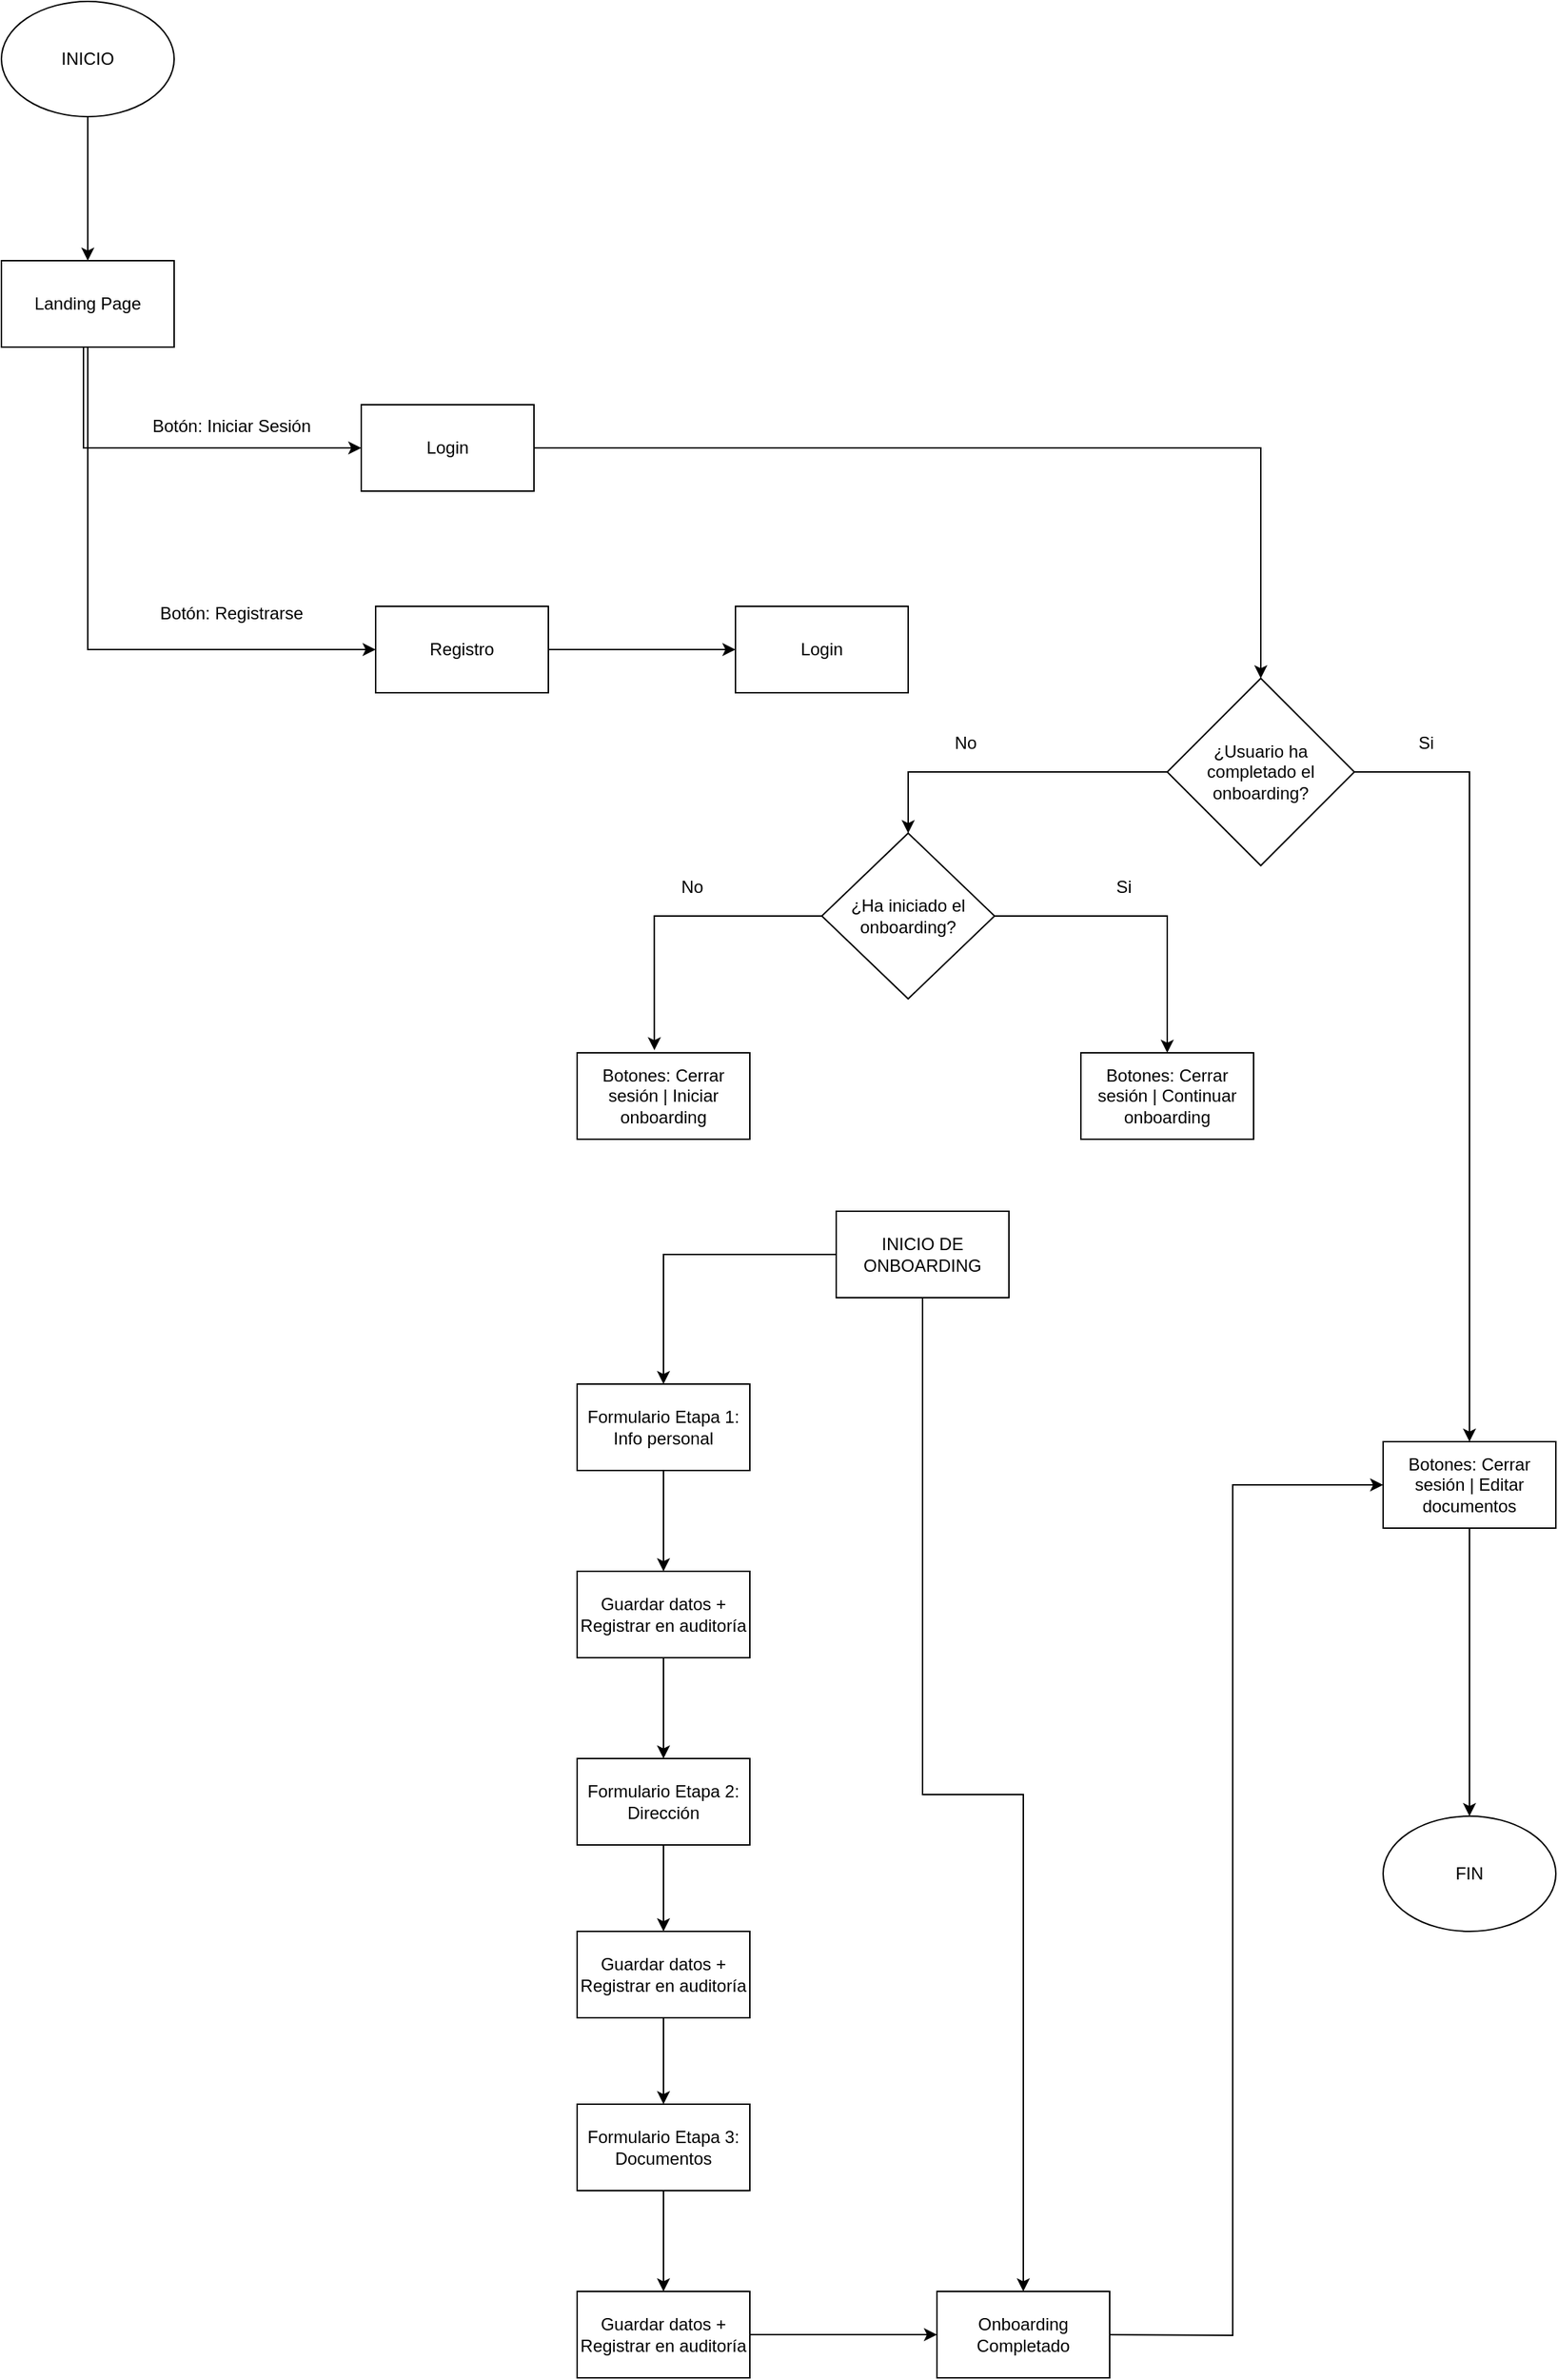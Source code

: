 <mxfile version="26.1.3">
  <diagram name="Página-1" id="6bosSxrM0qYee-80OabL">
    <mxGraphModel dx="1042" dy="1734" grid="1" gridSize="10" guides="1" tooltips="1" connect="1" arrows="1" fold="1" page="1" pageScale="1" pageWidth="827" pageHeight="1169" math="0" shadow="0">
      <root>
        <mxCell id="0" />
        <mxCell id="1" parent="0" />
        <mxCell id="wyoGJI5phzZIUJ4gvNs1-5" style="edgeStyle=orthogonalEdgeStyle;rounded=0;orthogonalLoop=1;jettySize=auto;html=1;entryX=0;entryY=0.5;entryDx=0;entryDy=0;" edge="1" parent="1" target="wyoGJI5phzZIUJ4gvNs1-8">
          <mxGeometry relative="1" as="geometry">
            <mxPoint x="410" y="160" as="sourcePoint" />
            <mxPoint x="430" y="400" as="targetPoint" />
            <Array as="points">
              <mxPoint x="410" y="370" />
            </Array>
          </mxGeometry>
        </mxCell>
        <mxCell id="wyoGJI5phzZIUJ4gvNs1-10" style="edgeStyle=orthogonalEdgeStyle;rounded=0;orthogonalLoop=1;jettySize=auto;html=1;exitX=0.5;exitY=1;exitDx=0;exitDy=0;entryX=0;entryY=0.5;entryDx=0;entryDy=0;" edge="1" parent="1">
          <mxGeometry relative="1" as="geometry">
            <mxPoint x="400" y="160" as="sourcePoint" />
            <mxPoint x="600" y="230" as="targetPoint" />
            <Array as="points">
              <mxPoint x="407" y="160" />
              <mxPoint x="407" y="230" />
            </Array>
          </mxGeometry>
        </mxCell>
        <mxCell id="wyoGJI5phzZIUJ4gvNs1-14" style="edgeStyle=orthogonalEdgeStyle;rounded=0;orthogonalLoop=1;jettySize=auto;html=1;entryX=0.5;entryY=0;entryDx=0;entryDy=0;" edge="1" parent="1" source="wyoGJI5phzZIUJ4gvNs1-2" target="wyoGJI5phzZIUJ4gvNs1-13">
          <mxGeometry relative="1" as="geometry" />
        </mxCell>
        <mxCell id="wyoGJI5phzZIUJ4gvNs1-2" value="INICIO" style="ellipse;whiteSpace=wrap;html=1;" vertex="1" parent="1">
          <mxGeometry x="350" y="-80" width="120" height="80" as="geometry" />
        </mxCell>
        <mxCell id="wyoGJI5phzZIUJ4gvNs1-17" style="edgeStyle=orthogonalEdgeStyle;rounded=0;orthogonalLoop=1;jettySize=auto;html=1;entryX=0;entryY=0.5;entryDx=0;entryDy=0;" edge="1" parent="1" source="wyoGJI5phzZIUJ4gvNs1-8" target="wyoGJI5phzZIUJ4gvNs1-16">
          <mxGeometry relative="1" as="geometry" />
        </mxCell>
        <mxCell id="wyoGJI5phzZIUJ4gvNs1-8" value="Registro" style="rounded=0;whiteSpace=wrap;html=1;" vertex="1" parent="1">
          <mxGeometry x="610" y="340" width="120" height="60" as="geometry" />
        </mxCell>
        <mxCell id="wyoGJI5phzZIUJ4gvNs1-19" style="edgeStyle=orthogonalEdgeStyle;rounded=0;orthogonalLoop=1;jettySize=auto;html=1;exitX=1;exitY=0.5;exitDx=0;exitDy=0;entryX=0.5;entryY=0;entryDx=0;entryDy=0;" edge="1" parent="1" source="wyoGJI5phzZIUJ4gvNs1-9" target="wyoGJI5phzZIUJ4gvNs1-18">
          <mxGeometry relative="1" as="geometry">
            <mxPoint x="790" y="245" as="sourcePoint" />
            <mxPoint x="1170" y="215" as="targetPoint" />
          </mxGeometry>
        </mxCell>
        <mxCell id="wyoGJI5phzZIUJ4gvNs1-9" value="Login" style="rounded=0;whiteSpace=wrap;html=1;" vertex="1" parent="1">
          <mxGeometry x="600" y="200" width="120" height="60" as="geometry" />
        </mxCell>
        <mxCell id="wyoGJI5phzZIUJ4gvNs1-11" value="Botón: Iniciar Sesión" style="text;html=1;align=center;verticalAlign=middle;whiteSpace=wrap;rounded=0;" vertex="1" parent="1">
          <mxGeometry x="440" y="200" width="140" height="30" as="geometry" />
        </mxCell>
        <mxCell id="wyoGJI5phzZIUJ4gvNs1-12" value="Botón: Registrarse" style="text;html=1;align=center;verticalAlign=middle;whiteSpace=wrap;rounded=0;" vertex="1" parent="1">
          <mxGeometry x="440" y="330" width="140" height="30" as="geometry" />
        </mxCell>
        <mxCell id="wyoGJI5phzZIUJ4gvNs1-13" value="Landing Page" style="rounded=0;whiteSpace=wrap;html=1;" vertex="1" parent="1">
          <mxGeometry x="350" y="100" width="120" height="60" as="geometry" />
        </mxCell>
        <mxCell id="wyoGJI5phzZIUJ4gvNs1-16" value="Login" style="rounded=0;whiteSpace=wrap;html=1;" vertex="1" parent="1">
          <mxGeometry x="860" y="340" width="120" height="60" as="geometry" />
        </mxCell>
        <mxCell id="wyoGJI5phzZIUJ4gvNs1-21" style="edgeStyle=orthogonalEdgeStyle;rounded=0;orthogonalLoop=1;jettySize=auto;html=1;" edge="1" parent="1" source="wyoGJI5phzZIUJ4gvNs1-18" target="wyoGJI5phzZIUJ4gvNs1-20">
          <mxGeometry relative="1" as="geometry" />
        </mxCell>
        <mxCell id="wyoGJI5phzZIUJ4gvNs1-24" style="edgeStyle=orthogonalEdgeStyle;rounded=0;orthogonalLoop=1;jettySize=auto;html=1;entryX=0.5;entryY=0;entryDx=0;entryDy=0;" edge="1" parent="1" source="wyoGJI5phzZIUJ4gvNs1-18" target="wyoGJI5phzZIUJ4gvNs1-23">
          <mxGeometry relative="1" as="geometry" />
        </mxCell>
        <mxCell id="wyoGJI5phzZIUJ4gvNs1-18" value="¿Usuario ha completado el onboarding?" style="rhombus;whiteSpace=wrap;html=1;" vertex="1" parent="1">
          <mxGeometry x="1160" y="390" width="130" height="130" as="geometry" />
        </mxCell>
        <mxCell id="wyoGJI5phzZIUJ4gvNs1-53" style="edgeStyle=orthogonalEdgeStyle;rounded=0;orthogonalLoop=1;jettySize=auto;html=1;entryX=0.5;entryY=0;entryDx=0;entryDy=0;" edge="1" parent="1" source="wyoGJI5phzZIUJ4gvNs1-20" target="wyoGJI5phzZIUJ4gvNs1-52">
          <mxGeometry relative="1" as="geometry" />
        </mxCell>
        <mxCell id="wyoGJI5phzZIUJ4gvNs1-20" value="Botones: Cerrar sesión | Editar documentos" style="rounded=0;whiteSpace=wrap;html=1;" vertex="1" parent="1">
          <mxGeometry x="1310" y="920" width="120" height="60" as="geometry" />
        </mxCell>
        <mxCell id="wyoGJI5phzZIUJ4gvNs1-22" value="Si" style="text;html=1;align=center;verticalAlign=middle;whiteSpace=wrap;rounded=0;" vertex="1" parent="1">
          <mxGeometry x="1310" y="420" width="60" height="30" as="geometry" />
        </mxCell>
        <mxCell id="wyoGJI5phzZIUJ4gvNs1-29" style="edgeStyle=orthogonalEdgeStyle;rounded=0;orthogonalLoop=1;jettySize=auto;html=1;entryX=0.5;entryY=0;entryDx=0;entryDy=0;" edge="1" parent="1" source="wyoGJI5phzZIUJ4gvNs1-23" target="wyoGJI5phzZIUJ4gvNs1-26">
          <mxGeometry relative="1" as="geometry" />
        </mxCell>
        <mxCell id="wyoGJI5phzZIUJ4gvNs1-23" value="¿Ha iniciado el onboarding?" style="rhombus;whiteSpace=wrap;html=1;" vertex="1" parent="1">
          <mxGeometry x="920" y="497.5" width="120" height="115" as="geometry" />
        </mxCell>
        <mxCell id="wyoGJI5phzZIUJ4gvNs1-25" value="No" style="text;html=1;align=center;verticalAlign=middle;whiteSpace=wrap;rounded=0;" vertex="1" parent="1">
          <mxGeometry x="990" y="420" width="60" height="30" as="geometry" />
        </mxCell>
        <mxCell id="wyoGJI5phzZIUJ4gvNs1-26" value="Botones: Cerrar sesión | Continuar onboarding" style="rounded=0;whiteSpace=wrap;html=1;" vertex="1" parent="1">
          <mxGeometry x="1100" y="650" width="120" height="60" as="geometry" />
        </mxCell>
        <mxCell id="wyoGJI5phzZIUJ4gvNs1-27" value="Botones: Cerrar sesión | Iniciar onboarding" style="rounded=0;whiteSpace=wrap;html=1;" vertex="1" parent="1">
          <mxGeometry x="750" y="650" width="120" height="60" as="geometry" />
        </mxCell>
        <mxCell id="wyoGJI5phzZIUJ4gvNs1-28" style="edgeStyle=orthogonalEdgeStyle;rounded=0;orthogonalLoop=1;jettySize=auto;html=1;entryX=0.447;entryY=-0.03;entryDx=0;entryDy=0;entryPerimeter=0;" edge="1" parent="1" source="wyoGJI5phzZIUJ4gvNs1-23" target="wyoGJI5phzZIUJ4gvNs1-27">
          <mxGeometry relative="1" as="geometry" />
        </mxCell>
        <mxCell id="wyoGJI5phzZIUJ4gvNs1-31" value="No" style="text;html=1;align=center;verticalAlign=middle;whiteSpace=wrap;rounded=0;" vertex="1" parent="1">
          <mxGeometry x="800" y="520" width="60" height="30" as="geometry" />
        </mxCell>
        <mxCell id="wyoGJI5phzZIUJ4gvNs1-32" value="Si" style="text;html=1;align=center;verticalAlign=middle;whiteSpace=wrap;rounded=0;" vertex="1" parent="1">
          <mxGeometry x="1100" y="520" width="60" height="30" as="geometry" />
        </mxCell>
        <mxCell id="wyoGJI5phzZIUJ4gvNs1-41" style="edgeStyle=orthogonalEdgeStyle;rounded=0;orthogonalLoop=1;jettySize=auto;html=1;entryX=0.5;entryY=0;entryDx=0;entryDy=0;" edge="1" parent="1" source="wyoGJI5phzZIUJ4gvNs1-33" target="wyoGJI5phzZIUJ4gvNs1-34">
          <mxGeometry relative="1" as="geometry" />
        </mxCell>
        <mxCell id="wyoGJI5phzZIUJ4gvNs1-49" style="edgeStyle=orthogonalEdgeStyle;rounded=0;orthogonalLoop=1;jettySize=auto;html=1;" edge="1" parent="1" source="wyoGJI5phzZIUJ4gvNs1-33" target="wyoGJI5phzZIUJ4gvNs1-40">
          <mxGeometry relative="1" as="geometry" />
        </mxCell>
        <mxCell id="wyoGJI5phzZIUJ4gvNs1-33" value="INICIO DE ONBOARDING" style="rounded=0;whiteSpace=wrap;html=1;" vertex="1" parent="1">
          <mxGeometry x="930" y="760" width="120" height="60" as="geometry" />
        </mxCell>
        <mxCell id="wyoGJI5phzZIUJ4gvNs1-42" style="edgeStyle=orthogonalEdgeStyle;rounded=0;orthogonalLoop=1;jettySize=auto;html=1;entryX=0.5;entryY=0;entryDx=0;entryDy=0;" edge="1" parent="1" source="wyoGJI5phzZIUJ4gvNs1-34" target="wyoGJI5phzZIUJ4gvNs1-35">
          <mxGeometry relative="1" as="geometry" />
        </mxCell>
        <mxCell id="wyoGJI5phzZIUJ4gvNs1-34" value="Formulario Etapa 1: Info personal" style="rounded=0;whiteSpace=wrap;html=1;" vertex="1" parent="1">
          <mxGeometry x="750" y="880" width="120" height="60" as="geometry" />
        </mxCell>
        <mxCell id="wyoGJI5phzZIUJ4gvNs1-43" style="edgeStyle=orthogonalEdgeStyle;rounded=0;orthogonalLoop=1;jettySize=auto;html=1;entryX=0.5;entryY=0;entryDx=0;entryDy=0;" edge="1" parent="1" source="wyoGJI5phzZIUJ4gvNs1-35" target="wyoGJI5phzZIUJ4gvNs1-36">
          <mxGeometry relative="1" as="geometry" />
        </mxCell>
        <mxCell id="wyoGJI5phzZIUJ4gvNs1-35" value="Guardar datos + Registrar en auditoría" style="rounded=0;whiteSpace=wrap;html=1;" vertex="1" parent="1">
          <mxGeometry x="750" y="1010" width="120" height="60" as="geometry" />
        </mxCell>
        <mxCell id="wyoGJI5phzZIUJ4gvNs1-44" style="edgeStyle=orthogonalEdgeStyle;rounded=0;orthogonalLoop=1;jettySize=auto;html=1;entryX=0.5;entryY=0;entryDx=0;entryDy=0;" edge="1" parent="1" source="wyoGJI5phzZIUJ4gvNs1-36" target="wyoGJI5phzZIUJ4gvNs1-37">
          <mxGeometry relative="1" as="geometry" />
        </mxCell>
        <mxCell id="wyoGJI5phzZIUJ4gvNs1-36" value="Formulario Etapa 2: Dirección" style="rounded=0;whiteSpace=wrap;html=1;" vertex="1" parent="1">
          <mxGeometry x="750" y="1140" width="120" height="60" as="geometry" />
        </mxCell>
        <mxCell id="wyoGJI5phzZIUJ4gvNs1-45" style="edgeStyle=orthogonalEdgeStyle;rounded=0;orthogonalLoop=1;jettySize=auto;html=1;entryX=0.5;entryY=0;entryDx=0;entryDy=0;" edge="1" parent="1" source="wyoGJI5phzZIUJ4gvNs1-37" target="wyoGJI5phzZIUJ4gvNs1-39">
          <mxGeometry relative="1" as="geometry" />
        </mxCell>
        <mxCell id="wyoGJI5phzZIUJ4gvNs1-37" value="Guardar datos + Registrar en auditoría" style="rounded=0;whiteSpace=wrap;html=1;" vertex="1" parent="1">
          <mxGeometry x="750" y="1260" width="120" height="60" as="geometry" />
        </mxCell>
        <mxCell id="wyoGJI5phzZIUJ4gvNs1-48" style="edgeStyle=orthogonalEdgeStyle;rounded=0;orthogonalLoop=1;jettySize=auto;html=1;entryX=0;entryY=0.5;entryDx=0;entryDy=0;" edge="1" parent="1" source="wyoGJI5phzZIUJ4gvNs1-38" target="wyoGJI5phzZIUJ4gvNs1-40">
          <mxGeometry relative="1" as="geometry" />
        </mxCell>
        <mxCell id="wyoGJI5phzZIUJ4gvNs1-38" value="Guardar datos + Registrar en auditoría" style="rounded=0;whiteSpace=wrap;html=1;" vertex="1" parent="1">
          <mxGeometry x="750" y="1510" width="120" height="60" as="geometry" />
        </mxCell>
        <mxCell id="wyoGJI5phzZIUJ4gvNs1-46" style="edgeStyle=orthogonalEdgeStyle;rounded=0;orthogonalLoop=1;jettySize=auto;html=1;entryX=0.5;entryY=0;entryDx=0;entryDy=0;" edge="1" parent="1" source="wyoGJI5phzZIUJ4gvNs1-39" target="wyoGJI5phzZIUJ4gvNs1-38">
          <mxGeometry relative="1" as="geometry" />
        </mxCell>
        <mxCell id="wyoGJI5phzZIUJ4gvNs1-39" value="Formulario Etapa 3: Documentos" style="rounded=0;whiteSpace=wrap;html=1;" vertex="1" parent="1">
          <mxGeometry x="750" y="1380" width="120" height="60" as="geometry" />
        </mxCell>
        <mxCell id="wyoGJI5phzZIUJ4gvNs1-51" style="edgeStyle=orthogonalEdgeStyle;rounded=0;orthogonalLoop=1;jettySize=auto;html=1;entryX=0;entryY=0.5;entryDx=0;entryDy=0;" edge="1" parent="1" target="wyoGJI5phzZIUJ4gvNs1-20">
          <mxGeometry relative="1" as="geometry">
            <mxPoint x="1170" y="930" as="targetPoint" />
            <mxPoint x="1100" y="1540" as="sourcePoint" />
          </mxGeometry>
        </mxCell>
        <mxCell id="wyoGJI5phzZIUJ4gvNs1-40" value="Onboarding Completado" style="rounded=0;whiteSpace=wrap;html=1;" vertex="1" parent="1">
          <mxGeometry x="1000" y="1510" width="120" height="60" as="geometry" />
        </mxCell>
        <mxCell id="wyoGJI5phzZIUJ4gvNs1-52" value="FIN" style="ellipse;whiteSpace=wrap;html=1;" vertex="1" parent="1">
          <mxGeometry x="1310" y="1180" width="120" height="80" as="geometry" />
        </mxCell>
      </root>
    </mxGraphModel>
  </diagram>
</mxfile>
